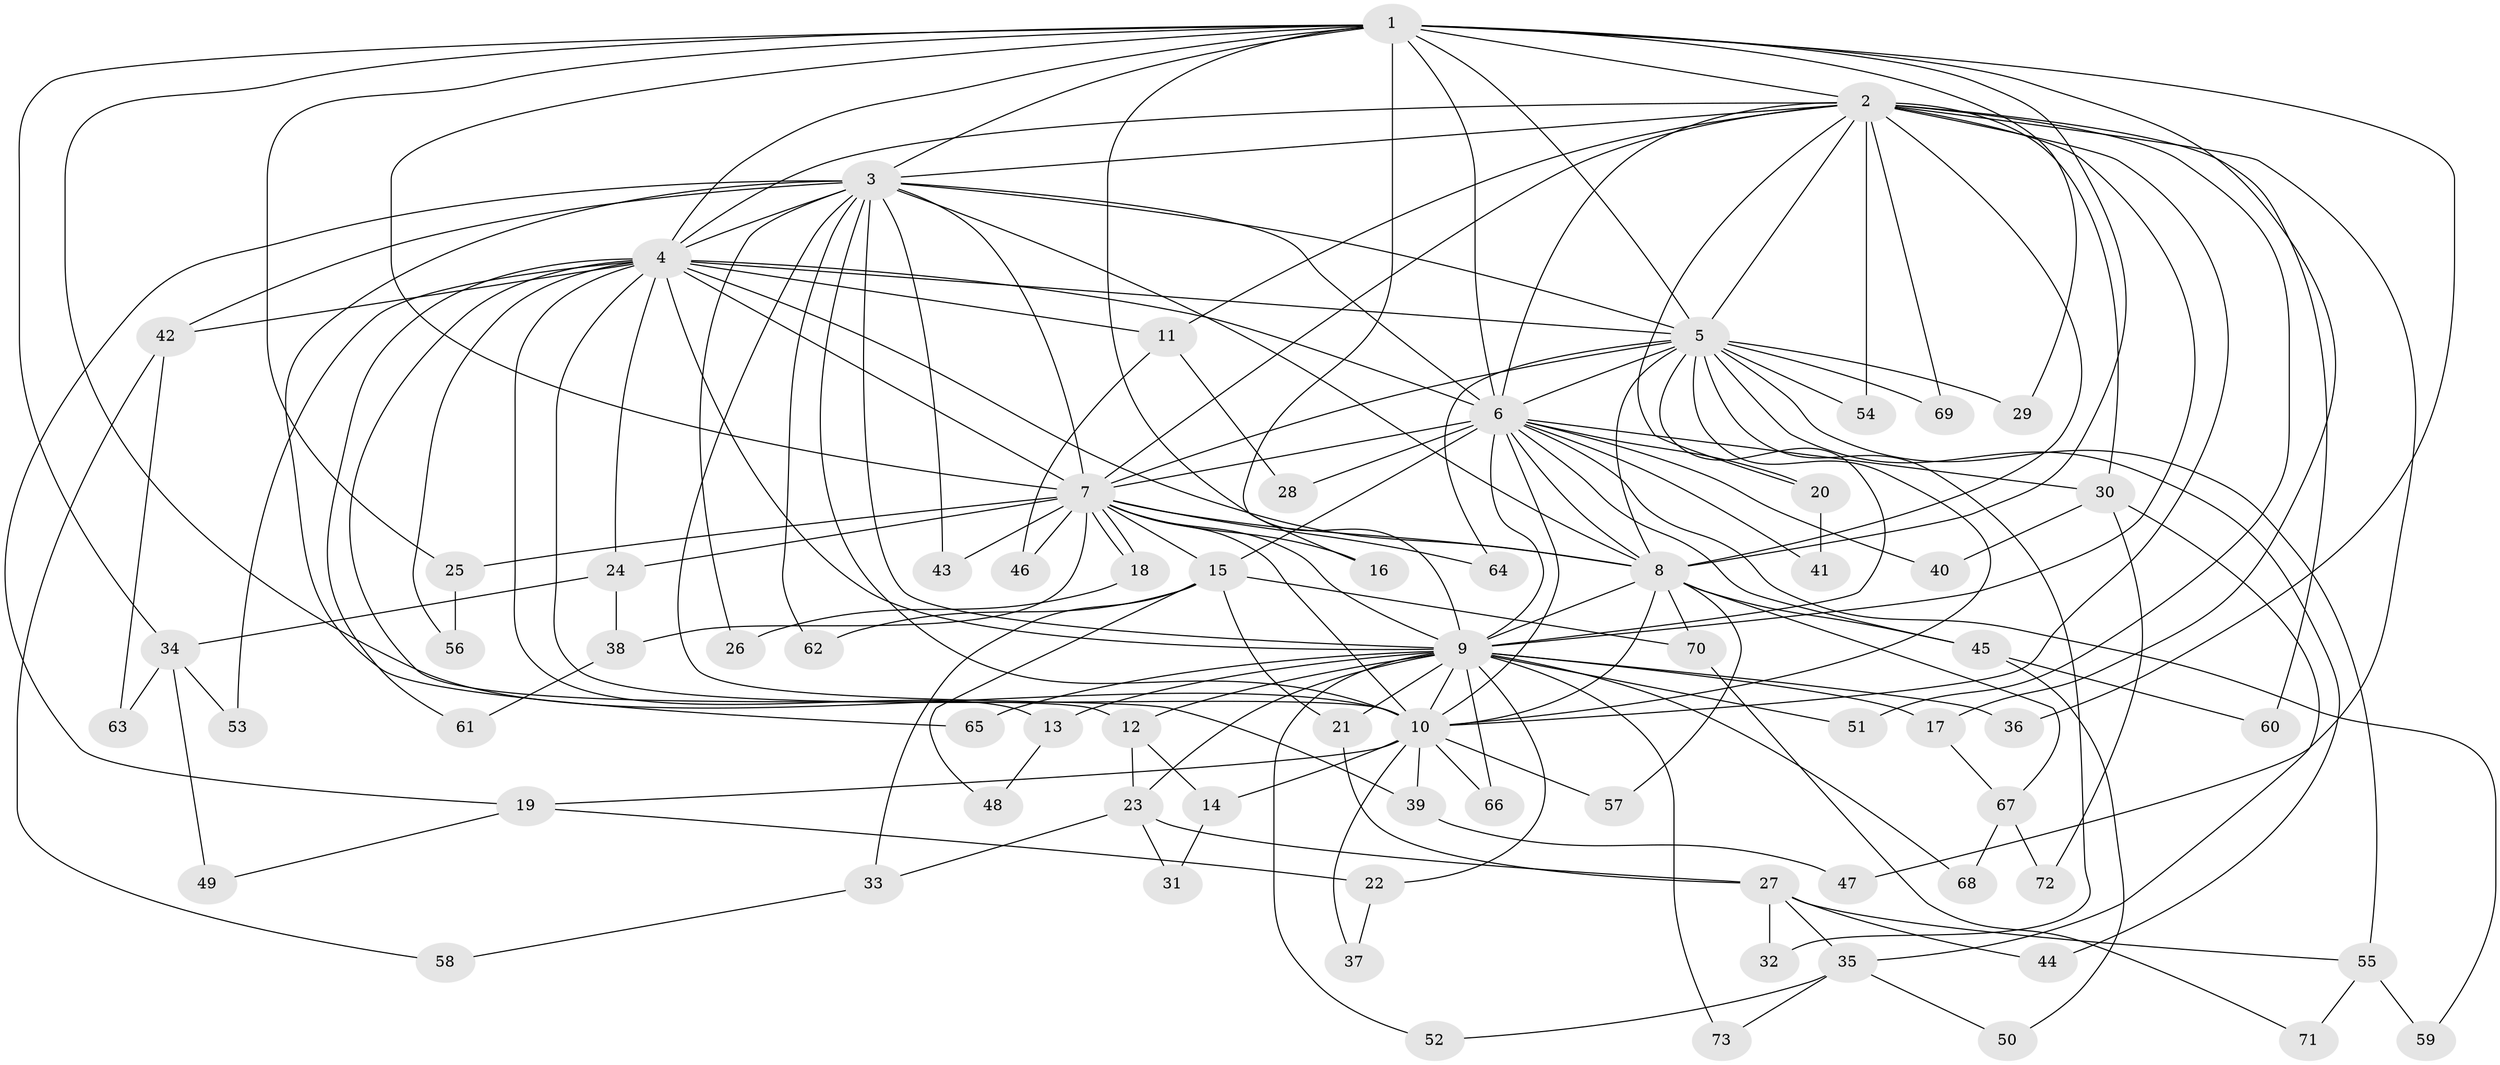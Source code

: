 // coarse degree distribution, {12: 0.05555555555555555, 14: 0.05555555555555555, 23: 0.027777777777777776, 10: 0.027777777777777776, 11: 0.05555555555555555, 3: 0.2777777777777778, 2: 0.3611111111111111, 8: 0.027777777777777776, 6: 0.027777777777777776, 7: 0.027777777777777776, 4: 0.05555555555555555}
// Generated by graph-tools (version 1.1) at 2025/17/03/04/25 18:17:34]
// undirected, 73 vertices, 171 edges
graph export_dot {
graph [start="1"]
  node [color=gray90,style=filled];
  1;
  2;
  3;
  4;
  5;
  6;
  7;
  8;
  9;
  10;
  11;
  12;
  13;
  14;
  15;
  16;
  17;
  18;
  19;
  20;
  21;
  22;
  23;
  24;
  25;
  26;
  27;
  28;
  29;
  30;
  31;
  32;
  33;
  34;
  35;
  36;
  37;
  38;
  39;
  40;
  41;
  42;
  43;
  44;
  45;
  46;
  47;
  48;
  49;
  50;
  51;
  52;
  53;
  54;
  55;
  56;
  57;
  58;
  59;
  60;
  61;
  62;
  63;
  64;
  65;
  66;
  67;
  68;
  69;
  70;
  71;
  72;
  73;
  1 -- 2;
  1 -- 3;
  1 -- 4;
  1 -- 5;
  1 -- 6;
  1 -- 7;
  1 -- 8;
  1 -- 9;
  1 -- 10;
  1 -- 16;
  1 -- 17;
  1 -- 25;
  1 -- 29;
  1 -- 34;
  1 -- 36;
  2 -- 3;
  2 -- 4;
  2 -- 5;
  2 -- 6;
  2 -- 7;
  2 -- 8;
  2 -- 9;
  2 -- 10;
  2 -- 11;
  2 -- 20;
  2 -- 30;
  2 -- 47;
  2 -- 51;
  2 -- 54;
  2 -- 60;
  2 -- 69;
  3 -- 4;
  3 -- 5;
  3 -- 6;
  3 -- 7;
  3 -- 8;
  3 -- 9;
  3 -- 10;
  3 -- 19;
  3 -- 26;
  3 -- 39;
  3 -- 42;
  3 -- 43;
  3 -- 62;
  3 -- 65;
  4 -- 5;
  4 -- 6;
  4 -- 7;
  4 -- 8;
  4 -- 9;
  4 -- 10;
  4 -- 11;
  4 -- 12;
  4 -- 13;
  4 -- 24;
  4 -- 42;
  4 -- 53;
  4 -- 56;
  4 -- 61;
  5 -- 6;
  5 -- 7;
  5 -- 8;
  5 -- 9;
  5 -- 10;
  5 -- 29;
  5 -- 32;
  5 -- 44;
  5 -- 54;
  5 -- 55;
  5 -- 64;
  5 -- 69;
  6 -- 7;
  6 -- 8;
  6 -- 9;
  6 -- 10;
  6 -- 15;
  6 -- 20;
  6 -- 28;
  6 -- 30;
  6 -- 40;
  6 -- 41;
  6 -- 45;
  6 -- 59;
  7 -- 8;
  7 -- 9;
  7 -- 10;
  7 -- 15;
  7 -- 16;
  7 -- 18;
  7 -- 18;
  7 -- 24;
  7 -- 25;
  7 -- 38;
  7 -- 43;
  7 -- 46;
  7 -- 64;
  8 -- 9;
  8 -- 10;
  8 -- 45;
  8 -- 57;
  8 -- 67;
  8 -- 70;
  9 -- 10;
  9 -- 12;
  9 -- 13;
  9 -- 17;
  9 -- 21;
  9 -- 22;
  9 -- 23;
  9 -- 36;
  9 -- 51;
  9 -- 52;
  9 -- 65;
  9 -- 66;
  9 -- 68;
  9 -- 73;
  10 -- 14;
  10 -- 19;
  10 -- 37;
  10 -- 39;
  10 -- 57;
  10 -- 66;
  11 -- 28;
  11 -- 46;
  12 -- 14;
  12 -- 23;
  13 -- 48;
  14 -- 31;
  15 -- 21;
  15 -- 33;
  15 -- 48;
  15 -- 62;
  15 -- 70;
  17 -- 67;
  18 -- 26;
  19 -- 22;
  19 -- 49;
  20 -- 41;
  21 -- 27;
  22 -- 37;
  23 -- 27;
  23 -- 31;
  23 -- 33;
  24 -- 34;
  24 -- 38;
  25 -- 56;
  27 -- 32;
  27 -- 35;
  27 -- 44;
  27 -- 55;
  30 -- 35;
  30 -- 40;
  30 -- 72;
  33 -- 58;
  34 -- 49;
  34 -- 53;
  34 -- 63;
  35 -- 50;
  35 -- 52;
  35 -- 73;
  38 -- 61;
  39 -- 47;
  42 -- 58;
  42 -- 63;
  45 -- 50;
  45 -- 60;
  55 -- 59;
  55 -- 71;
  67 -- 68;
  67 -- 72;
  70 -- 71;
}
